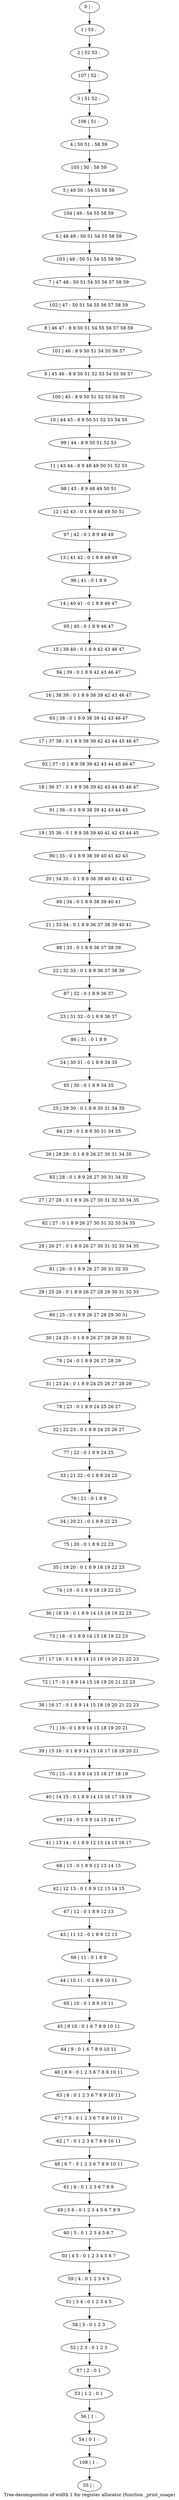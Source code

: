 digraph G {
graph [label="Tree-decomposition of width 1 for register allocator (function _print_usage)"]
0[label="0 | : "];
1[label="1 | 53 : "];
2[label="2 | 52 53 : "];
3[label="3 | 51 52 : "];
4[label="4 | 50 51 : 58 59 "];
5[label="5 | 49 50 : 54 55 58 59 "];
6[label="6 | 48 49 : 50 51 54 55 58 59 "];
7[label="7 | 47 48 : 50 51 54 55 56 57 58 59 "];
8[label="8 | 46 47 : 8 9 50 51 54 55 56 57 58 59 "];
9[label="9 | 45 46 : 8 9 50 51 52 53 54 55 56 57 "];
10[label="10 | 44 45 : 8 9 50 51 52 53 54 55 "];
11[label="11 | 43 44 : 8 9 48 49 50 51 52 53 "];
12[label="12 | 42 43 : 0 1 8 9 48 49 50 51 "];
13[label="13 | 41 42 : 0 1 8 9 48 49 "];
14[label="14 | 40 41 : 0 1 8 9 46 47 "];
15[label="15 | 39 40 : 0 1 8 9 42 43 46 47 "];
16[label="16 | 38 39 : 0 1 8 9 38 39 42 43 46 47 "];
17[label="17 | 37 38 : 0 1 8 9 38 39 42 43 44 45 46 47 "];
18[label="18 | 36 37 : 0 1 8 9 38 39 42 43 44 45 46 47 "];
19[label="19 | 35 36 : 0 1 8 9 38 39 40 41 42 43 44 45 "];
20[label="20 | 34 35 : 0 1 8 9 38 39 40 41 42 43 "];
21[label="21 | 33 34 : 0 1 8 9 36 37 38 39 40 41 "];
22[label="22 | 32 33 : 0 1 8 9 36 37 38 39 "];
23[label="23 | 31 32 : 0 1 8 9 36 37 "];
24[label="24 | 30 31 : 0 1 8 9 34 35 "];
25[label="25 | 29 30 : 0 1 8 9 30 31 34 35 "];
26[label="26 | 28 29 : 0 1 8 9 26 27 30 31 34 35 "];
27[label="27 | 27 28 : 0 1 8 9 26 27 30 31 32 33 34 35 "];
28[label="28 | 26 27 : 0 1 8 9 26 27 30 31 32 33 34 35 "];
29[label="29 | 25 26 : 0 1 8 9 26 27 28 29 30 31 32 33 "];
30[label="30 | 24 25 : 0 1 8 9 26 27 28 29 30 31 "];
31[label="31 | 23 24 : 0 1 8 9 24 25 26 27 28 29 "];
32[label="32 | 22 23 : 0 1 8 9 24 25 26 27 "];
33[label="33 | 21 22 : 0 1 8 9 24 25 "];
34[label="34 | 20 21 : 0 1 8 9 22 23 "];
35[label="35 | 19 20 : 0 1 8 9 18 19 22 23 "];
36[label="36 | 18 19 : 0 1 8 9 14 15 18 19 22 23 "];
37[label="37 | 17 18 : 0 1 8 9 14 15 18 19 20 21 22 23 "];
38[label="38 | 16 17 : 0 1 8 9 14 15 18 19 20 21 22 23 "];
39[label="39 | 15 16 : 0 1 8 9 14 15 16 17 18 19 20 21 "];
40[label="40 | 14 15 : 0 1 8 9 14 15 16 17 18 19 "];
41[label="41 | 13 14 : 0 1 8 9 12 13 14 15 16 17 "];
42[label="42 | 12 13 : 0 1 8 9 12 13 14 15 "];
43[label="43 | 11 12 : 0 1 8 9 12 13 "];
44[label="44 | 10 11 : 0 1 8 9 10 11 "];
45[label="45 | 9 10 : 0 1 6 7 8 9 10 11 "];
46[label="46 | 8 9 : 0 1 2 3 6 7 8 9 10 11 "];
47[label="47 | 7 8 : 0 1 2 3 6 7 8 9 10 11 "];
48[label="48 | 6 7 : 0 1 2 3 6 7 8 9 10 11 "];
49[label="49 | 5 6 : 0 1 2 3 4 5 6 7 8 9 "];
50[label="50 | 4 5 : 0 1 2 3 4 5 6 7 "];
51[label="51 | 3 4 : 0 1 2 3 4 5 "];
52[label="52 | 2 3 : 0 1 2 3 "];
53[label="53 | 1 2 : 0 1 "];
54[label="54 | 0 1 : "];
55[label="55 | : "];
56[label="56 | 1 : "];
57[label="57 | 2 : 0 1 "];
58[label="58 | 3 : 0 1 2 3 "];
59[label="59 | 4 : 0 1 2 3 4 5 "];
60[label="60 | 5 : 0 1 2 3 4 5 6 7 "];
61[label="61 | 6 : 0 1 2 3 6 7 8 9 "];
62[label="62 | 7 : 0 1 2 3 6 7 8 9 10 11 "];
63[label="63 | 8 : 0 1 2 3 6 7 8 9 10 11 "];
64[label="64 | 9 : 0 1 6 7 8 9 10 11 "];
65[label="65 | 10 : 0 1 8 9 10 11 "];
66[label="66 | 11 : 0 1 8 9 "];
67[label="67 | 12 : 0 1 8 9 12 13 "];
68[label="68 | 13 : 0 1 8 9 12 13 14 15 "];
69[label="69 | 14 : 0 1 8 9 14 15 16 17 "];
70[label="70 | 15 : 0 1 8 9 14 15 16 17 18 19 "];
71[label="71 | 16 : 0 1 8 9 14 15 18 19 20 21 "];
72[label="72 | 17 : 0 1 8 9 14 15 18 19 20 21 22 23 "];
73[label="73 | 18 : 0 1 8 9 14 15 18 19 22 23 "];
74[label="74 | 19 : 0 1 8 9 18 19 22 23 "];
75[label="75 | 20 : 0 1 8 9 22 23 "];
76[label="76 | 21 : 0 1 8 9 "];
77[label="77 | 22 : 0 1 8 9 24 25 "];
78[label="78 | 23 : 0 1 8 9 24 25 26 27 "];
79[label="79 | 24 : 0 1 8 9 26 27 28 29 "];
80[label="80 | 25 : 0 1 8 9 26 27 28 29 30 31 "];
81[label="81 | 26 : 0 1 8 9 26 27 30 31 32 33 "];
82[label="82 | 27 : 0 1 8 9 26 27 30 31 32 33 34 35 "];
83[label="83 | 28 : 0 1 8 9 26 27 30 31 34 35 "];
84[label="84 | 29 : 0 1 8 9 30 31 34 35 "];
85[label="85 | 30 : 0 1 8 9 34 35 "];
86[label="86 | 31 : 0 1 8 9 "];
87[label="87 | 32 : 0 1 8 9 36 37 "];
88[label="88 | 33 : 0 1 8 9 36 37 38 39 "];
89[label="89 | 34 : 0 1 8 9 38 39 40 41 "];
90[label="90 | 35 : 0 1 8 9 38 39 40 41 42 43 "];
91[label="91 | 36 : 0 1 8 9 38 39 42 43 44 45 "];
92[label="92 | 37 : 0 1 8 9 38 39 42 43 44 45 46 47 "];
93[label="93 | 38 : 0 1 8 9 38 39 42 43 46 47 "];
94[label="94 | 39 : 0 1 8 9 42 43 46 47 "];
95[label="95 | 40 : 0 1 8 9 46 47 "];
96[label="96 | 41 : 0 1 8 9 "];
97[label="97 | 42 : 0 1 8 9 48 49 "];
98[label="98 | 43 : 8 9 48 49 50 51 "];
99[label="99 | 44 : 8 9 50 51 52 53 "];
100[label="100 | 45 : 8 9 50 51 52 53 54 55 "];
101[label="101 | 46 : 8 9 50 51 54 55 56 57 "];
102[label="102 | 47 : 50 51 54 55 56 57 58 59 "];
103[label="103 | 48 : 50 51 54 55 58 59 "];
104[label="104 | 49 : 54 55 58 59 "];
105[label="105 | 50 : 58 59 "];
106[label="106 | 51 : "];
107[label="107 | 52 : "];
108[label="108 | 1 : "];
0->1 ;
1->2 ;
56->54 ;
53->56 ;
57->53 ;
52->57 ;
58->52 ;
51->58 ;
59->51 ;
50->59 ;
60->50 ;
49->60 ;
61->49 ;
48->61 ;
62->48 ;
47->62 ;
63->47 ;
46->63 ;
64->46 ;
45->64 ;
65->45 ;
44->65 ;
66->44 ;
43->66 ;
67->43 ;
42->67 ;
68->42 ;
41->68 ;
69->41 ;
40->69 ;
70->40 ;
39->70 ;
71->39 ;
38->71 ;
72->38 ;
37->72 ;
73->37 ;
36->73 ;
74->36 ;
35->74 ;
75->35 ;
34->75 ;
76->34 ;
33->76 ;
77->33 ;
32->77 ;
78->32 ;
31->78 ;
79->31 ;
30->79 ;
80->30 ;
29->80 ;
81->29 ;
28->81 ;
82->28 ;
27->82 ;
83->27 ;
26->83 ;
84->26 ;
25->84 ;
85->25 ;
24->85 ;
86->24 ;
23->86 ;
87->23 ;
22->87 ;
88->22 ;
21->88 ;
89->21 ;
20->89 ;
90->20 ;
19->90 ;
91->19 ;
18->91 ;
92->18 ;
17->92 ;
93->17 ;
16->93 ;
94->16 ;
15->94 ;
95->15 ;
14->95 ;
96->14 ;
13->96 ;
97->13 ;
12->97 ;
98->12 ;
11->98 ;
99->11 ;
10->99 ;
100->10 ;
9->100 ;
101->9 ;
8->101 ;
102->8 ;
7->102 ;
103->7 ;
6->103 ;
104->6 ;
5->104 ;
105->5 ;
4->105 ;
106->4 ;
3->106 ;
107->3 ;
2->107 ;
108->55 ;
54->108 ;
}
